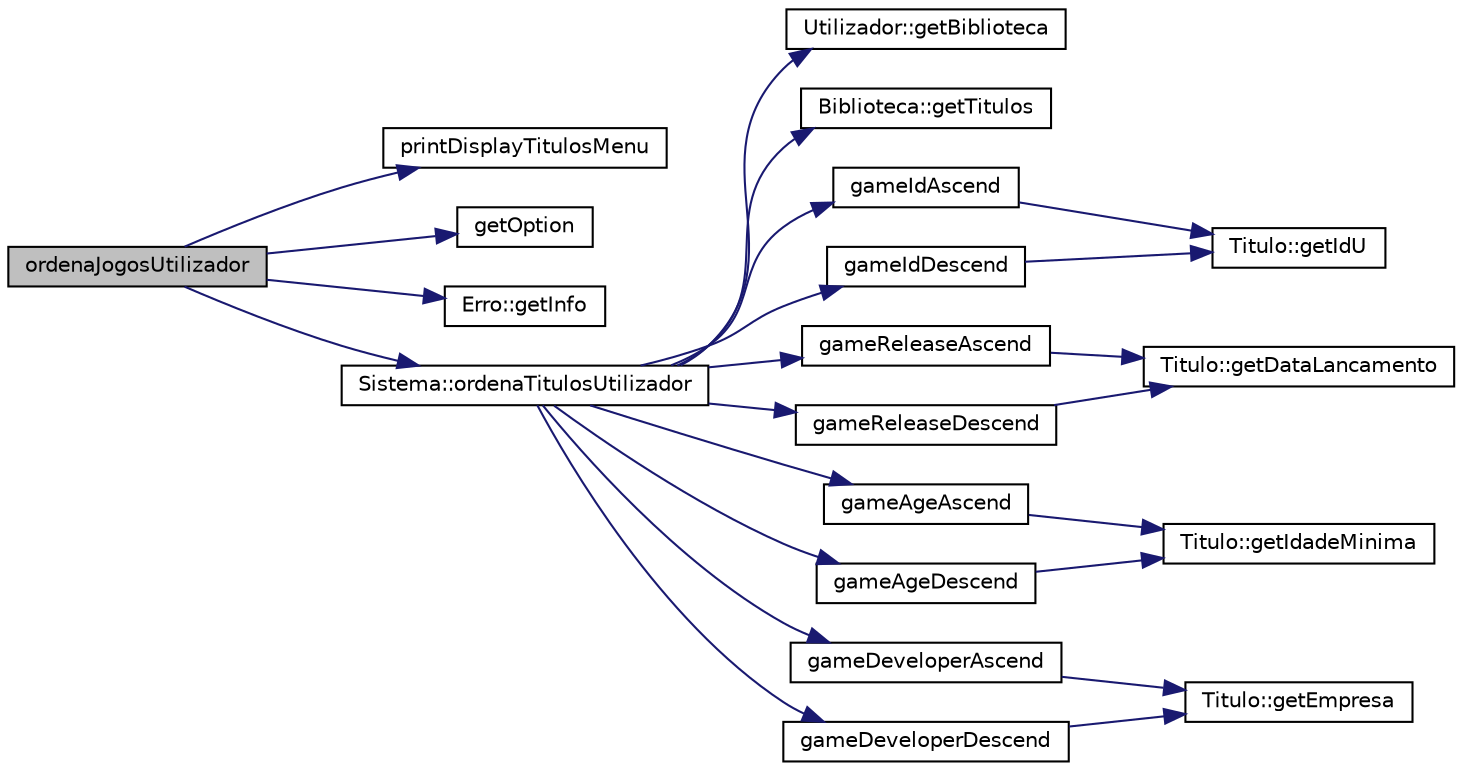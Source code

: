 digraph "ordenaJogosUtilizador"
{
  edge [fontname="Helvetica",fontsize="10",labelfontname="Helvetica",labelfontsize="10"];
  node [fontname="Helvetica",fontsize="10",shape=record];
  rankdir="LR";
  Node338 [label="ordenaJogosUtilizador",height=0.2,width=0.4,color="black", fillcolor="grey75", style="filled", fontcolor="black"];
  Node338 -> Node339 [color="midnightblue",fontsize="10",style="solid",fontname="Helvetica"];
  Node339 [label="printDisplayTitulosMenu",height=0.2,width=0.4,color="black", fillcolor="white", style="filled",URL="$main_8cpp.html#a6afc9271571dfdc7288faf87e9616e7d"];
  Node338 -> Node340 [color="midnightblue",fontsize="10",style="solid",fontname="Helvetica"];
  Node340 [label="getOption",height=0.2,width=0.4,color="black", fillcolor="white", style="filled",URL="$main_8cpp.html#a69864162453f9299380c3c91be8fdca4"];
  Node338 -> Node341 [color="midnightblue",fontsize="10",style="solid",fontname="Helvetica"];
  Node341 [label="Erro::getInfo",height=0.2,width=0.4,color="black", fillcolor="white", style="filled",URL="$class_erro.html#abfc1e9735b259d88bb97828a23164eb0",tooltip="Permite obter a descrição do Erro. "];
  Node338 -> Node342 [color="midnightblue",fontsize="10",style="solid",fontname="Helvetica"];
  Node342 [label="Sistema::ordenaTitulosUtilizador",height=0.2,width=0.4,color="black", fillcolor="white", style="filled",URL="$class_sistema.html#aade841c0c281c63fe922834e228049cd",tooltip="Ordena os titulos de um utilizador. "];
  Node342 -> Node343 [color="midnightblue",fontsize="10",style="solid",fontname="Helvetica"];
  Node343 [label="Utilizador::getBiblioteca",height=0.2,width=0.4,color="black", fillcolor="white", style="filled",URL="$class_utilizador.html#a6a128859b776bf019b5652ce61f62280",tooltip="Permite obter a biblioteca do utilizador. "];
  Node342 -> Node344 [color="midnightblue",fontsize="10",style="solid",fontname="Helvetica"];
  Node344 [label="Biblioteca::getTitulos",height=0.2,width=0.4,color="black", fillcolor="white", style="filled",URL="$class_biblioteca.html#a03c1ebf76a4ace4f57000bb99a87bb88",tooltip="Devolve o vetor de titulos. "];
  Node342 -> Node345 [color="midnightblue",fontsize="10",style="solid",fontname="Helvetica"];
  Node345 [label="gameIdAscend",height=0.2,width=0.4,color="black", fillcolor="white", style="filled",URL="$_sistema_8cpp.html#a9ebb751fccefae6ee1c4636c901cf0bc"];
  Node345 -> Node346 [color="midnightblue",fontsize="10",style="solid",fontname="Helvetica"];
  Node346 [label="Titulo::getIdU",height=0.2,width=0.4,color="black", fillcolor="white", style="filled",URL="$class_titulo.html#af8fed6503c1c528ac3bfdbb182fce0b6",tooltip="Permite obter o identificador do titulo. "];
  Node342 -> Node347 [color="midnightblue",fontsize="10",style="solid",fontname="Helvetica"];
  Node347 [label="gameIdDescend",height=0.2,width=0.4,color="black", fillcolor="white", style="filled",URL="$_sistema_8cpp.html#a5de4e871b807cfbcd024a00f60d18ba1"];
  Node347 -> Node346 [color="midnightblue",fontsize="10",style="solid",fontname="Helvetica"];
  Node342 -> Node348 [color="midnightblue",fontsize="10",style="solid",fontname="Helvetica"];
  Node348 [label="gameReleaseAscend",height=0.2,width=0.4,color="black", fillcolor="white", style="filled",URL="$_sistema_8cpp.html#a4b576dc41b8edeb29c8f84c948c47665"];
  Node348 -> Node349 [color="midnightblue",fontsize="10",style="solid",fontname="Helvetica"];
  Node349 [label="Titulo::getDataLancamento",height=0.2,width=0.4,color="black", fillcolor="white", style="filled",URL="$class_titulo.html#a1cb9b8c0a9dca73d5925922ccc041fa8",tooltip="Permite obter a data de lancamento do titulo. "];
  Node342 -> Node350 [color="midnightblue",fontsize="10",style="solid",fontname="Helvetica"];
  Node350 [label="gameReleaseDescend",height=0.2,width=0.4,color="black", fillcolor="white", style="filled",URL="$_sistema_8cpp.html#af8a401eaa3da373780504f34a1216550"];
  Node350 -> Node349 [color="midnightblue",fontsize="10",style="solid",fontname="Helvetica"];
  Node342 -> Node351 [color="midnightblue",fontsize="10",style="solid",fontname="Helvetica"];
  Node351 [label="gameAgeAscend",height=0.2,width=0.4,color="black", fillcolor="white", style="filled",URL="$_sistema_8cpp.html#a85fca79d7efc04e9982238e38e199154"];
  Node351 -> Node352 [color="midnightblue",fontsize="10",style="solid",fontname="Helvetica"];
  Node352 [label="Titulo::getIdadeMinima",height=0.2,width=0.4,color="black", fillcolor="white", style="filled",URL="$class_titulo.html#a8048db7604abd58892122c810a6794be",tooltip="Permite obter a idade minima do titulo. "];
  Node342 -> Node353 [color="midnightblue",fontsize="10",style="solid",fontname="Helvetica"];
  Node353 [label="gameAgeDescend",height=0.2,width=0.4,color="black", fillcolor="white", style="filled",URL="$_sistema_8cpp.html#a4d0cdff5caed7ad707a1f6926e301a51"];
  Node353 -> Node352 [color="midnightblue",fontsize="10",style="solid",fontname="Helvetica"];
  Node342 -> Node354 [color="midnightblue",fontsize="10",style="solid",fontname="Helvetica"];
  Node354 [label="gameDeveloperAscend",height=0.2,width=0.4,color="black", fillcolor="white", style="filled",URL="$_sistema_8cpp.html#ac71c10d662fb0c03358b94519364a76e"];
  Node354 -> Node355 [color="midnightblue",fontsize="10",style="solid",fontname="Helvetica"];
  Node355 [label="Titulo::getEmpresa",height=0.2,width=0.4,color="black", fillcolor="white", style="filled",URL="$class_titulo.html#a48d810fe27da41cfb726fb5680a68471",tooltip="Permite obter a empresa do titulo. "];
  Node342 -> Node356 [color="midnightblue",fontsize="10",style="solid",fontname="Helvetica"];
  Node356 [label="gameDeveloperDescend",height=0.2,width=0.4,color="black", fillcolor="white", style="filled",URL="$_sistema_8cpp.html#a7ce8e20323381359eed30807d3dadabd"];
  Node356 -> Node355 [color="midnightblue",fontsize="10",style="solid",fontname="Helvetica"];
}
